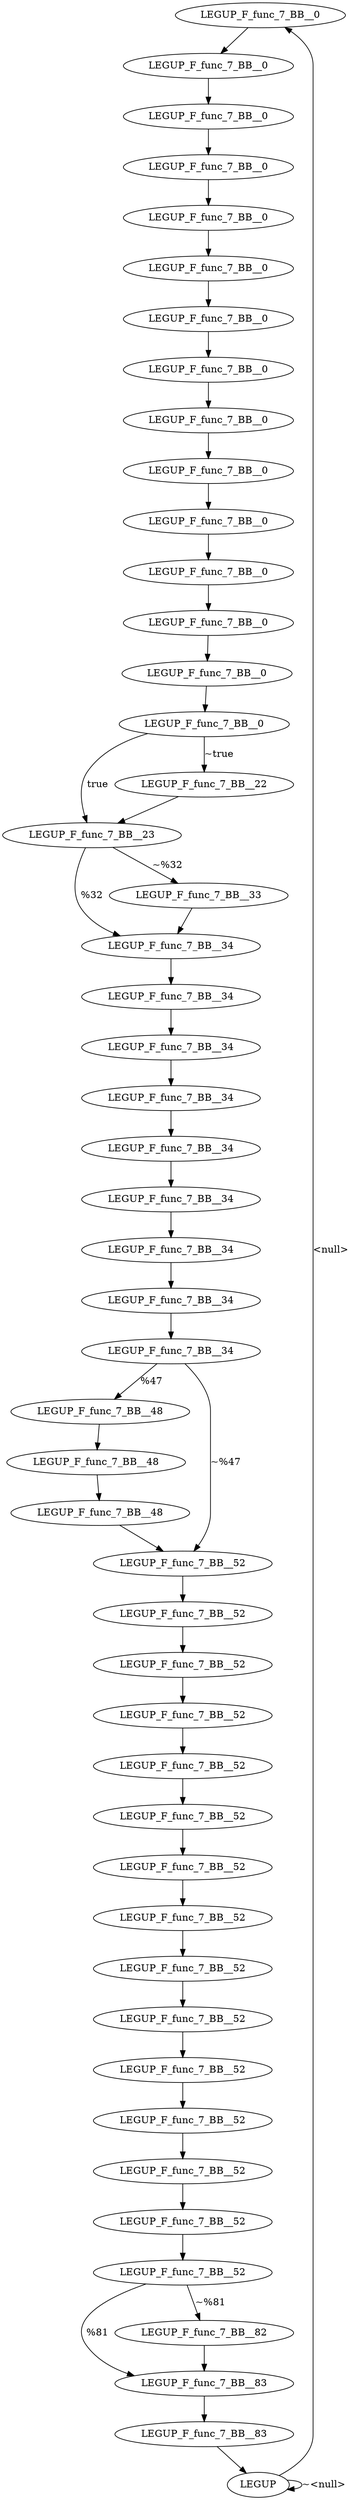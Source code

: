 digraph {
Node0x2bf0380[label="LEGUP_F_func_7_BB__0"];
Node0x2bf01e0[label="LEGUP"];
Node0x2bf01e0 -> Node0x2bf0380[label="<null>"];
Node0x2bf01e0 -> Node0x2bf01e0[label="~<null>"];
Node0x2bf0450[label="LEGUP_F_func_7_BB__0"];
Node0x2bf0380 -> Node0x2bf0450;
Node0x2bf0520[label="LEGUP_F_func_7_BB__0"];
Node0x2bf0450 -> Node0x2bf0520;
Node0x2bf05f0[label="LEGUP_F_func_7_BB__0"];
Node0x2bf0520 -> Node0x2bf05f0;
Node0x2bf06c0[label="LEGUP_F_func_7_BB__0"];
Node0x2bf05f0 -> Node0x2bf06c0;
Node0x2bf0790[label="LEGUP_F_func_7_BB__0"];
Node0x2bf06c0 -> Node0x2bf0790;
Node0x2bf0860[label="LEGUP_F_func_7_BB__0"];
Node0x2bf0790 -> Node0x2bf0860;
Node0x2bf0930[label="LEGUP_F_func_7_BB__0"];
Node0x2bf0860 -> Node0x2bf0930;
Node0x2bf0a00[label="LEGUP_F_func_7_BB__0"];
Node0x2bf0930 -> Node0x2bf0a00;
Node0x2bf0ad0[label="LEGUP_F_func_7_BB__0"];
Node0x2bf0a00 -> Node0x2bf0ad0;
Node0x2bf0ba0[label="LEGUP_F_func_7_BB__0"];
Node0x2bf0ad0 -> Node0x2bf0ba0;
Node0x2bf0c70[label="LEGUP_F_func_7_BB__0"];
Node0x2bf0ba0 -> Node0x2bf0c70;
Node0x2bf0d40[label="LEGUP_F_func_7_BB__0"];
Node0x2bf0c70 -> Node0x2bf0d40;
Node0x2bf0e10[label="LEGUP_F_func_7_BB__0"];
Node0x2bf0d40 -> Node0x2bf0e10;
Node0x2bf0ee0[label="LEGUP_F_func_7_BB__0"];
Node0x2bf0e10 -> Node0x2bf0ee0;
Node0x2bf1080[label="LEGUP_F_func_7_BB__23"];
Node0x2bf0ee0 -> Node0x2bf1080[label="true"];
Node0x2bf0fb0[label="LEGUP_F_func_7_BB__22"];
Node0x2bf0ee0 -> Node0x2bf0fb0[label="~true"];
Node0x2bf0fb0 -> Node0x2bf1080;
Node0x2bf12a0[label="LEGUP_F_func_7_BB__34"];
Node0x2bf1080 -> Node0x2bf12a0[label="%32"];
Node0x2bf1190[label="LEGUP_F_func_7_BB__33"];
Node0x2bf1080 -> Node0x2bf1190[label="~%32"];
Node0x2bf1190 -> Node0x2bf12a0;
Node0x2bf13b0[label="LEGUP_F_func_7_BB__34"];
Node0x2bf12a0 -> Node0x2bf13b0;
Node0x2bf14c0[label="LEGUP_F_func_7_BB__34"];
Node0x2bf13b0 -> Node0x2bf14c0;
Node0x2bf15d0[label="LEGUP_F_func_7_BB__34"];
Node0x2bf14c0 -> Node0x2bf15d0;
Node0x2bf16e0[label="LEGUP_F_func_7_BB__34"];
Node0x2bf15d0 -> Node0x2bf16e0;
Node0x2bf17f0[label="LEGUP_F_func_7_BB__34"];
Node0x2bf16e0 -> Node0x2bf17f0;
Node0x2bf1900[label="LEGUP_F_func_7_BB__34"];
Node0x2bf17f0 -> Node0x2bf1900;
Node0x2bf1a10[label="LEGUP_F_func_7_BB__34"];
Node0x2bf1900 -> Node0x2bf1a10;
Node0x2bf1b20[label="LEGUP_F_func_7_BB__34"];
Node0x2bf1a10 -> Node0x2bf1b20;
Node0x2bf1c30[label="LEGUP_F_func_7_BB__48"];
Node0x2bf1b20 -> Node0x2bf1c30[label="%47"];
Node0x2bf1f60[label="LEGUP_F_func_7_BB__52"];
Node0x2bf1b20 -> Node0x2bf1f60[label="~%47"];
Node0x2bf1d40[label="LEGUP_F_func_7_BB__48"];
Node0x2bf1c30 -> Node0x2bf1d40;
Node0x2bf1e50[label="LEGUP_F_func_7_BB__48"];
Node0x2bf1d40 -> Node0x2bf1e50;
Node0x2bf1e50 -> Node0x2bf1f60;
Node0x2bf2070[label="LEGUP_F_func_7_BB__52"];
Node0x2bf1f60 -> Node0x2bf2070;
Node0x2bf2180[label="LEGUP_F_func_7_BB__52"];
Node0x2bf2070 -> Node0x2bf2180;
Node0x2bf2290[label="LEGUP_F_func_7_BB__52"];
Node0x2bf2180 -> Node0x2bf2290;
Node0x2bf23a0[label="LEGUP_F_func_7_BB__52"];
Node0x2bf2290 -> Node0x2bf23a0;
Node0x2bf24b0[label="LEGUP_F_func_7_BB__52"];
Node0x2bf23a0 -> Node0x2bf24b0;
Node0x2bf25c0[label="LEGUP_F_func_7_BB__52"];
Node0x2bf24b0 -> Node0x2bf25c0;
Node0x2bf26d0[label="LEGUP_F_func_7_BB__52"];
Node0x2bf25c0 -> Node0x2bf26d0;
Node0x2bf27e0[label="LEGUP_F_func_7_BB__52"];
Node0x2bf26d0 -> Node0x2bf27e0;
Node0x2bf28f0[label="LEGUP_F_func_7_BB__52"];
Node0x2bf27e0 -> Node0x2bf28f0;
Node0x2bf2a00[label="LEGUP_F_func_7_BB__52"];
Node0x2bf28f0 -> Node0x2bf2a00;
Node0x2bf2b10[label="LEGUP_F_func_7_BB__52"];
Node0x2bf2a00 -> Node0x2bf2b10;
Node0x2bf2c20[label="LEGUP_F_func_7_BB__52"];
Node0x2bf2b10 -> Node0x2bf2c20;
Node0x2bf2d30[label="LEGUP_F_func_7_BB__52"];
Node0x2bf2c20 -> Node0x2bf2d30;
Node0x2bf2e40[label="LEGUP_F_func_7_BB__52"];
Node0x2bf2d30 -> Node0x2bf2e40;
Node0x2bf3060[label="LEGUP_F_func_7_BB__83"];
Node0x2bf2e40 -> Node0x2bf3060[label="%81"];
Node0x2bf2f50[label="LEGUP_F_func_7_BB__82"];
Node0x2bf2e40 -> Node0x2bf2f50[label="~%81"];
Node0x2bf2f50 -> Node0x2bf3060;
Node0x2bf3170[label="LEGUP_F_func_7_BB__83"];
Node0x2bf3060 -> Node0x2bf3170;
Node0x2bf3170 -> Node0x2bf01e0;
}
